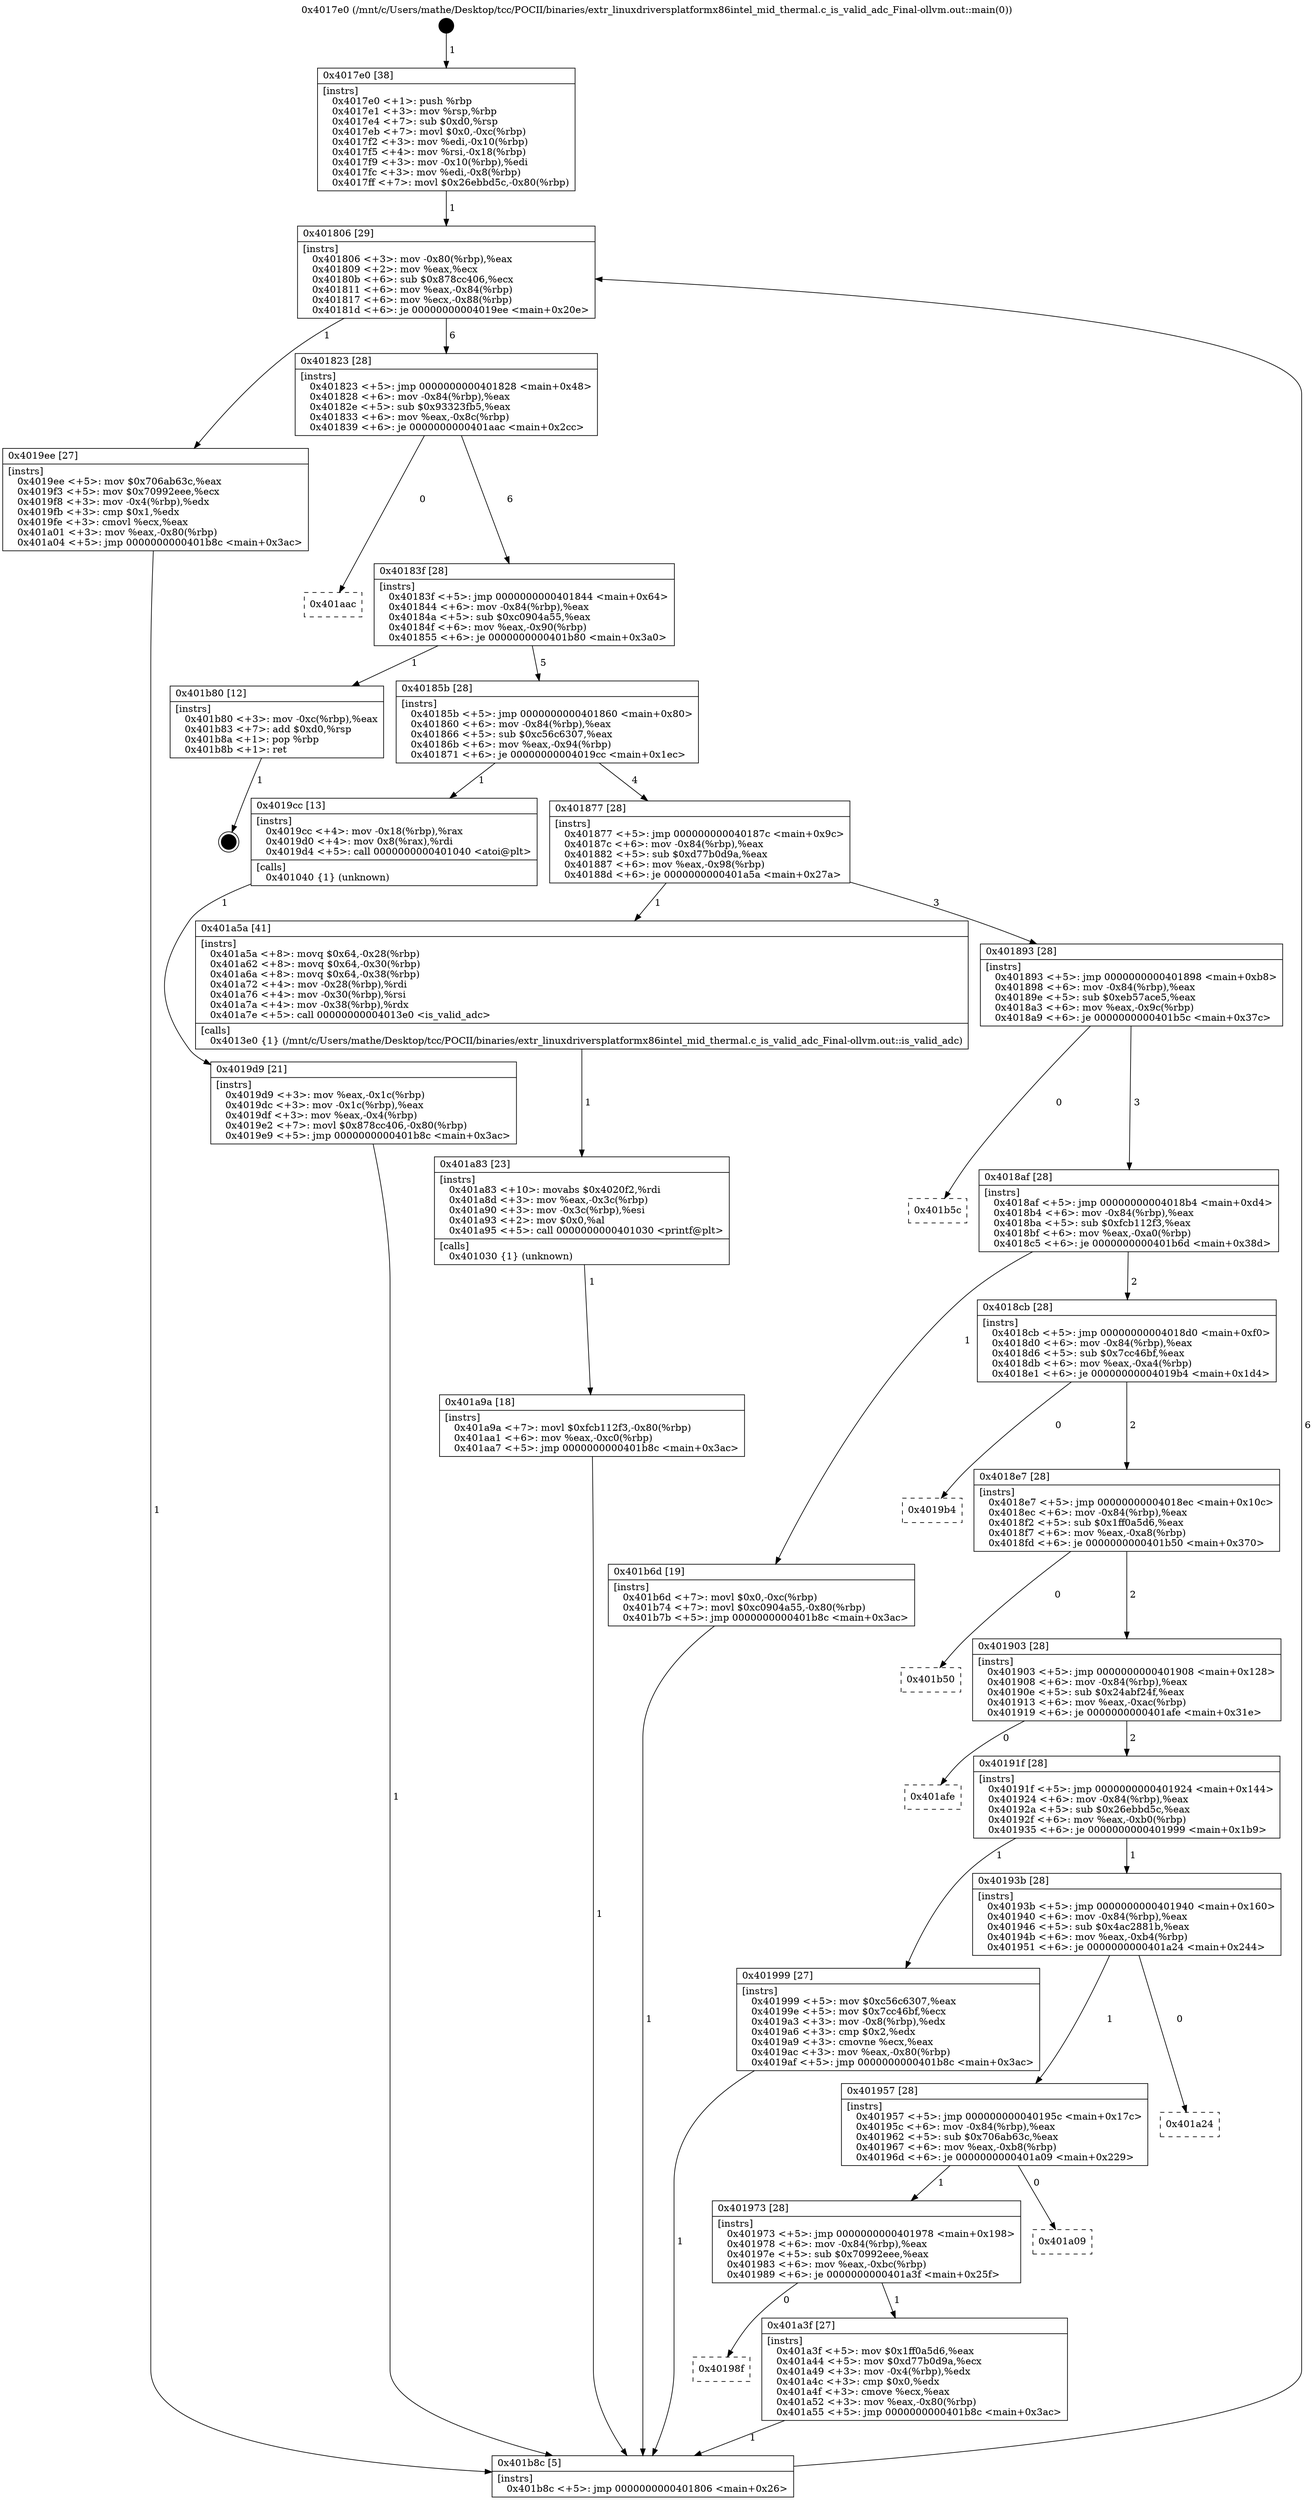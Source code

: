 digraph "0x4017e0" {
  label = "0x4017e0 (/mnt/c/Users/mathe/Desktop/tcc/POCII/binaries/extr_linuxdriversplatformx86intel_mid_thermal.c_is_valid_adc_Final-ollvm.out::main(0))"
  labelloc = "t"
  node[shape=record]

  Entry [label="",width=0.3,height=0.3,shape=circle,fillcolor=black,style=filled]
  "0x401806" [label="{
     0x401806 [29]\l
     | [instrs]\l
     &nbsp;&nbsp;0x401806 \<+3\>: mov -0x80(%rbp),%eax\l
     &nbsp;&nbsp;0x401809 \<+2\>: mov %eax,%ecx\l
     &nbsp;&nbsp;0x40180b \<+6\>: sub $0x878cc406,%ecx\l
     &nbsp;&nbsp;0x401811 \<+6\>: mov %eax,-0x84(%rbp)\l
     &nbsp;&nbsp;0x401817 \<+6\>: mov %ecx,-0x88(%rbp)\l
     &nbsp;&nbsp;0x40181d \<+6\>: je 00000000004019ee \<main+0x20e\>\l
  }"]
  "0x4019ee" [label="{
     0x4019ee [27]\l
     | [instrs]\l
     &nbsp;&nbsp;0x4019ee \<+5\>: mov $0x706ab63c,%eax\l
     &nbsp;&nbsp;0x4019f3 \<+5\>: mov $0x70992eee,%ecx\l
     &nbsp;&nbsp;0x4019f8 \<+3\>: mov -0x4(%rbp),%edx\l
     &nbsp;&nbsp;0x4019fb \<+3\>: cmp $0x1,%edx\l
     &nbsp;&nbsp;0x4019fe \<+3\>: cmovl %ecx,%eax\l
     &nbsp;&nbsp;0x401a01 \<+3\>: mov %eax,-0x80(%rbp)\l
     &nbsp;&nbsp;0x401a04 \<+5\>: jmp 0000000000401b8c \<main+0x3ac\>\l
  }"]
  "0x401823" [label="{
     0x401823 [28]\l
     | [instrs]\l
     &nbsp;&nbsp;0x401823 \<+5\>: jmp 0000000000401828 \<main+0x48\>\l
     &nbsp;&nbsp;0x401828 \<+6\>: mov -0x84(%rbp),%eax\l
     &nbsp;&nbsp;0x40182e \<+5\>: sub $0x93323fb5,%eax\l
     &nbsp;&nbsp;0x401833 \<+6\>: mov %eax,-0x8c(%rbp)\l
     &nbsp;&nbsp;0x401839 \<+6\>: je 0000000000401aac \<main+0x2cc\>\l
  }"]
  Exit [label="",width=0.3,height=0.3,shape=circle,fillcolor=black,style=filled,peripheries=2]
  "0x401aac" [label="{
     0x401aac\l
  }", style=dashed]
  "0x40183f" [label="{
     0x40183f [28]\l
     | [instrs]\l
     &nbsp;&nbsp;0x40183f \<+5\>: jmp 0000000000401844 \<main+0x64\>\l
     &nbsp;&nbsp;0x401844 \<+6\>: mov -0x84(%rbp),%eax\l
     &nbsp;&nbsp;0x40184a \<+5\>: sub $0xc0904a55,%eax\l
     &nbsp;&nbsp;0x40184f \<+6\>: mov %eax,-0x90(%rbp)\l
     &nbsp;&nbsp;0x401855 \<+6\>: je 0000000000401b80 \<main+0x3a0\>\l
  }"]
  "0x401a9a" [label="{
     0x401a9a [18]\l
     | [instrs]\l
     &nbsp;&nbsp;0x401a9a \<+7\>: movl $0xfcb112f3,-0x80(%rbp)\l
     &nbsp;&nbsp;0x401aa1 \<+6\>: mov %eax,-0xc0(%rbp)\l
     &nbsp;&nbsp;0x401aa7 \<+5\>: jmp 0000000000401b8c \<main+0x3ac\>\l
  }"]
  "0x401b80" [label="{
     0x401b80 [12]\l
     | [instrs]\l
     &nbsp;&nbsp;0x401b80 \<+3\>: mov -0xc(%rbp),%eax\l
     &nbsp;&nbsp;0x401b83 \<+7\>: add $0xd0,%rsp\l
     &nbsp;&nbsp;0x401b8a \<+1\>: pop %rbp\l
     &nbsp;&nbsp;0x401b8b \<+1\>: ret\l
  }"]
  "0x40185b" [label="{
     0x40185b [28]\l
     | [instrs]\l
     &nbsp;&nbsp;0x40185b \<+5\>: jmp 0000000000401860 \<main+0x80\>\l
     &nbsp;&nbsp;0x401860 \<+6\>: mov -0x84(%rbp),%eax\l
     &nbsp;&nbsp;0x401866 \<+5\>: sub $0xc56c6307,%eax\l
     &nbsp;&nbsp;0x40186b \<+6\>: mov %eax,-0x94(%rbp)\l
     &nbsp;&nbsp;0x401871 \<+6\>: je 00000000004019cc \<main+0x1ec\>\l
  }"]
  "0x401a83" [label="{
     0x401a83 [23]\l
     | [instrs]\l
     &nbsp;&nbsp;0x401a83 \<+10\>: movabs $0x4020f2,%rdi\l
     &nbsp;&nbsp;0x401a8d \<+3\>: mov %eax,-0x3c(%rbp)\l
     &nbsp;&nbsp;0x401a90 \<+3\>: mov -0x3c(%rbp),%esi\l
     &nbsp;&nbsp;0x401a93 \<+2\>: mov $0x0,%al\l
     &nbsp;&nbsp;0x401a95 \<+5\>: call 0000000000401030 \<printf@plt\>\l
     | [calls]\l
     &nbsp;&nbsp;0x401030 \{1\} (unknown)\l
  }"]
  "0x4019cc" [label="{
     0x4019cc [13]\l
     | [instrs]\l
     &nbsp;&nbsp;0x4019cc \<+4\>: mov -0x18(%rbp),%rax\l
     &nbsp;&nbsp;0x4019d0 \<+4\>: mov 0x8(%rax),%rdi\l
     &nbsp;&nbsp;0x4019d4 \<+5\>: call 0000000000401040 \<atoi@plt\>\l
     | [calls]\l
     &nbsp;&nbsp;0x401040 \{1\} (unknown)\l
  }"]
  "0x401877" [label="{
     0x401877 [28]\l
     | [instrs]\l
     &nbsp;&nbsp;0x401877 \<+5\>: jmp 000000000040187c \<main+0x9c\>\l
     &nbsp;&nbsp;0x40187c \<+6\>: mov -0x84(%rbp),%eax\l
     &nbsp;&nbsp;0x401882 \<+5\>: sub $0xd77b0d9a,%eax\l
     &nbsp;&nbsp;0x401887 \<+6\>: mov %eax,-0x98(%rbp)\l
     &nbsp;&nbsp;0x40188d \<+6\>: je 0000000000401a5a \<main+0x27a\>\l
  }"]
  "0x40198f" [label="{
     0x40198f\l
  }", style=dashed]
  "0x401a5a" [label="{
     0x401a5a [41]\l
     | [instrs]\l
     &nbsp;&nbsp;0x401a5a \<+8\>: movq $0x64,-0x28(%rbp)\l
     &nbsp;&nbsp;0x401a62 \<+8\>: movq $0x64,-0x30(%rbp)\l
     &nbsp;&nbsp;0x401a6a \<+8\>: movq $0x64,-0x38(%rbp)\l
     &nbsp;&nbsp;0x401a72 \<+4\>: mov -0x28(%rbp),%rdi\l
     &nbsp;&nbsp;0x401a76 \<+4\>: mov -0x30(%rbp),%rsi\l
     &nbsp;&nbsp;0x401a7a \<+4\>: mov -0x38(%rbp),%rdx\l
     &nbsp;&nbsp;0x401a7e \<+5\>: call 00000000004013e0 \<is_valid_adc\>\l
     | [calls]\l
     &nbsp;&nbsp;0x4013e0 \{1\} (/mnt/c/Users/mathe/Desktop/tcc/POCII/binaries/extr_linuxdriversplatformx86intel_mid_thermal.c_is_valid_adc_Final-ollvm.out::is_valid_adc)\l
  }"]
  "0x401893" [label="{
     0x401893 [28]\l
     | [instrs]\l
     &nbsp;&nbsp;0x401893 \<+5\>: jmp 0000000000401898 \<main+0xb8\>\l
     &nbsp;&nbsp;0x401898 \<+6\>: mov -0x84(%rbp),%eax\l
     &nbsp;&nbsp;0x40189e \<+5\>: sub $0xeb57ace5,%eax\l
     &nbsp;&nbsp;0x4018a3 \<+6\>: mov %eax,-0x9c(%rbp)\l
     &nbsp;&nbsp;0x4018a9 \<+6\>: je 0000000000401b5c \<main+0x37c\>\l
  }"]
  "0x401a3f" [label="{
     0x401a3f [27]\l
     | [instrs]\l
     &nbsp;&nbsp;0x401a3f \<+5\>: mov $0x1ff0a5d6,%eax\l
     &nbsp;&nbsp;0x401a44 \<+5\>: mov $0xd77b0d9a,%ecx\l
     &nbsp;&nbsp;0x401a49 \<+3\>: mov -0x4(%rbp),%edx\l
     &nbsp;&nbsp;0x401a4c \<+3\>: cmp $0x0,%edx\l
     &nbsp;&nbsp;0x401a4f \<+3\>: cmove %ecx,%eax\l
     &nbsp;&nbsp;0x401a52 \<+3\>: mov %eax,-0x80(%rbp)\l
     &nbsp;&nbsp;0x401a55 \<+5\>: jmp 0000000000401b8c \<main+0x3ac\>\l
  }"]
  "0x401b5c" [label="{
     0x401b5c\l
  }", style=dashed]
  "0x4018af" [label="{
     0x4018af [28]\l
     | [instrs]\l
     &nbsp;&nbsp;0x4018af \<+5\>: jmp 00000000004018b4 \<main+0xd4\>\l
     &nbsp;&nbsp;0x4018b4 \<+6\>: mov -0x84(%rbp),%eax\l
     &nbsp;&nbsp;0x4018ba \<+5\>: sub $0xfcb112f3,%eax\l
     &nbsp;&nbsp;0x4018bf \<+6\>: mov %eax,-0xa0(%rbp)\l
     &nbsp;&nbsp;0x4018c5 \<+6\>: je 0000000000401b6d \<main+0x38d\>\l
  }"]
  "0x401973" [label="{
     0x401973 [28]\l
     | [instrs]\l
     &nbsp;&nbsp;0x401973 \<+5\>: jmp 0000000000401978 \<main+0x198\>\l
     &nbsp;&nbsp;0x401978 \<+6\>: mov -0x84(%rbp),%eax\l
     &nbsp;&nbsp;0x40197e \<+5\>: sub $0x70992eee,%eax\l
     &nbsp;&nbsp;0x401983 \<+6\>: mov %eax,-0xbc(%rbp)\l
     &nbsp;&nbsp;0x401989 \<+6\>: je 0000000000401a3f \<main+0x25f\>\l
  }"]
  "0x401b6d" [label="{
     0x401b6d [19]\l
     | [instrs]\l
     &nbsp;&nbsp;0x401b6d \<+7\>: movl $0x0,-0xc(%rbp)\l
     &nbsp;&nbsp;0x401b74 \<+7\>: movl $0xc0904a55,-0x80(%rbp)\l
     &nbsp;&nbsp;0x401b7b \<+5\>: jmp 0000000000401b8c \<main+0x3ac\>\l
  }"]
  "0x4018cb" [label="{
     0x4018cb [28]\l
     | [instrs]\l
     &nbsp;&nbsp;0x4018cb \<+5\>: jmp 00000000004018d0 \<main+0xf0\>\l
     &nbsp;&nbsp;0x4018d0 \<+6\>: mov -0x84(%rbp),%eax\l
     &nbsp;&nbsp;0x4018d6 \<+5\>: sub $0x7cc46bf,%eax\l
     &nbsp;&nbsp;0x4018db \<+6\>: mov %eax,-0xa4(%rbp)\l
     &nbsp;&nbsp;0x4018e1 \<+6\>: je 00000000004019b4 \<main+0x1d4\>\l
  }"]
  "0x401a09" [label="{
     0x401a09\l
  }", style=dashed]
  "0x4019b4" [label="{
     0x4019b4\l
  }", style=dashed]
  "0x4018e7" [label="{
     0x4018e7 [28]\l
     | [instrs]\l
     &nbsp;&nbsp;0x4018e7 \<+5\>: jmp 00000000004018ec \<main+0x10c\>\l
     &nbsp;&nbsp;0x4018ec \<+6\>: mov -0x84(%rbp),%eax\l
     &nbsp;&nbsp;0x4018f2 \<+5\>: sub $0x1ff0a5d6,%eax\l
     &nbsp;&nbsp;0x4018f7 \<+6\>: mov %eax,-0xa8(%rbp)\l
     &nbsp;&nbsp;0x4018fd \<+6\>: je 0000000000401b50 \<main+0x370\>\l
  }"]
  "0x401957" [label="{
     0x401957 [28]\l
     | [instrs]\l
     &nbsp;&nbsp;0x401957 \<+5\>: jmp 000000000040195c \<main+0x17c\>\l
     &nbsp;&nbsp;0x40195c \<+6\>: mov -0x84(%rbp),%eax\l
     &nbsp;&nbsp;0x401962 \<+5\>: sub $0x706ab63c,%eax\l
     &nbsp;&nbsp;0x401967 \<+6\>: mov %eax,-0xb8(%rbp)\l
     &nbsp;&nbsp;0x40196d \<+6\>: je 0000000000401a09 \<main+0x229\>\l
  }"]
  "0x401b50" [label="{
     0x401b50\l
  }", style=dashed]
  "0x401903" [label="{
     0x401903 [28]\l
     | [instrs]\l
     &nbsp;&nbsp;0x401903 \<+5\>: jmp 0000000000401908 \<main+0x128\>\l
     &nbsp;&nbsp;0x401908 \<+6\>: mov -0x84(%rbp),%eax\l
     &nbsp;&nbsp;0x40190e \<+5\>: sub $0x24abf24f,%eax\l
     &nbsp;&nbsp;0x401913 \<+6\>: mov %eax,-0xac(%rbp)\l
     &nbsp;&nbsp;0x401919 \<+6\>: je 0000000000401afe \<main+0x31e\>\l
  }"]
  "0x401a24" [label="{
     0x401a24\l
  }", style=dashed]
  "0x401afe" [label="{
     0x401afe\l
  }", style=dashed]
  "0x40191f" [label="{
     0x40191f [28]\l
     | [instrs]\l
     &nbsp;&nbsp;0x40191f \<+5\>: jmp 0000000000401924 \<main+0x144\>\l
     &nbsp;&nbsp;0x401924 \<+6\>: mov -0x84(%rbp),%eax\l
     &nbsp;&nbsp;0x40192a \<+5\>: sub $0x26ebbd5c,%eax\l
     &nbsp;&nbsp;0x40192f \<+6\>: mov %eax,-0xb0(%rbp)\l
     &nbsp;&nbsp;0x401935 \<+6\>: je 0000000000401999 \<main+0x1b9\>\l
  }"]
  "0x4019d9" [label="{
     0x4019d9 [21]\l
     | [instrs]\l
     &nbsp;&nbsp;0x4019d9 \<+3\>: mov %eax,-0x1c(%rbp)\l
     &nbsp;&nbsp;0x4019dc \<+3\>: mov -0x1c(%rbp),%eax\l
     &nbsp;&nbsp;0x4019df \<+3\>: mov %eax,-0x4(%rbp)\l
     &nbsp;&nbsp;0x4019e2 \<+7\>: movl $0x878cc406,-0x80(%rbp)\l
     &nbsp;&nbsp;0x4019e9 \<+5\>: jmp 0000000000401b8c \<main+0x3ac\>\l
  }"]
  "0x401999" [label="{
     0x401999 [27]\l
     | [instrs]\l
     &nbsp;&nbsp;0x401999 \<+5\>: mov $0xc56c6307,%eax\l
     &nbsp;&nbsp;0x40199e \<+5\>: mov $0x7cc46bf,%ecx\l
     &nbsp;&nbsp;0x4019a3 \<+3\>: mov -0x8(%rbp),%edx\l
     &nbsp;&nbsp;0x4019a6 \<+3\>: cmp $0x2,%edx\l
     &nbsp;&nbsp;0x4019a9 \<+3\>: cmovne %ecx,%eax\l
     &nbsp;&nbsp;0x4019ac \<+3\>: mov %eax,-0x80(%rbp)\l
     &nbsp;&nbsp;0x4019af \<+5\>: jmp 0000000000401b8c \<main+0x3ac\>\l
  }"]
  "0x40193b" [label="{
     0x40193b [28]\l
     | [instrs]\l
     &nbsp;&nbsp;0x40193b \<+5\>: jmp 0000000000401940 \<main+0x160\>\l
     &nbsp;&nbsp;0x401940 \<+6\>: mov -0x84(%rbp),%eax\l
     &nbsp;&nbsp;0x401946 \<+5\>: sub $0x4ac2881b,%eax\l
     &nbsp;&nbsp;0x40194b \<+6\>: mov %eax,-0xb4(%rbp)\l
     &nbsp;&nbsp;0x401951 \<+6\>: je 0000000000401a24 \<main+0x244\>\l
  }"]
  "0x401b8c" [label="{
     0x401b8c [5]\l
     | [instrs]\l
     &nbsp;&nbsp;0x401b8c \<+5\>: jmp 0000000000401806 \<main+0x26\>\l
  }"]
  "0x4017e0" [label="{
     0x4017e0 [38]\l
     | [instrs]\l
     &nbsp;&nbsp;0x4017e0 \<+1\>: push %rbp\l
     &nbsp;&nbsp;0x4017e1 \<+3\>: mov %rsp,%rbp\l
     &nbsp;&nbsp;0x4017e4 \<+7\>: sub $0xd0,%rsp\l
     &nbsp;&nbsp;0x4017eb \<+7\>: movl $0x0,-0xc(%rbp)\l
     &nbsp;&nbsp;0x4017f2 \<+3\>: mov %edi,-0x10(%rbp)\l
     &nbsp;&nbsp;0x4017f5 \<+4\>: mov %rsi,-0x18(%rbp)\l
     &nbsp;&nbsp;0x4017f9 \<+3\>: mov -0x10(%rbp),%edi\l
     &nbsp;&nbsp;0x4017fc \<+3\>: mov %edi,-0x8(%rbp)\l
     &nbsp;&nbsp;0x4017ff \<+7\>: movl $0x26ebbd5c,-0x80(%rbp)\l
  }"]
  Entry -> "0x4017e0" [label=" 1"]
  "0x401806" -> "0x4019ee" [label=" 1"]
  "0x401806" -> "0x401823" [label=" 6"]
  "0x401b80" -> Exit [label=" 1"]
  "0x401823" -> "0x401aac" [label=" 0"]
  "0x401823" -> "0x40183f" [label=" 6"]
  "0x401b6d" -> "0x401b8c" [label=" 1"]
  "0x40183f" -> "0x401b80" [label=" 1"]
  "0x40183f" -> "0x40185b" [label=" 5"]
  "0x401a9a" -> "0x401b8c" [label=" 1"]
  "0x40185b" -> "0x4019cc" [label=" 1"]
  "0x40185b" -> "0x401877" [label=" 4"]
  "0x401a83" -> "0x401a9a" [label=" 1"]
  "0x401877" -> "0x401a5a" [label=" 1"]
  "0x401877" -> "0x401893" [label=" 3"]
  "0x401a5a" -> "0x401a83" [label=" 1"]
  "0x401893" -> "0x401b5c" [label=" 0"]
  "0x401893" -> "0x4018af" [label=" 3"]
  "0x401a3f" -> "0x401b8c" [label=" 1"]
  "0x4018af" -> "0x401b6d" [label=" 1"]
  "0x4018af" -> "0x4018cb" [label=" 2"]
  "0x401973" -> "0x401a3f" [label=" 1"]
  "0x4018cb" -> "0x4019b4" [label=" 0"]
  "0x4018cb" -> "0x4018e7" [label=" 2"]
  "0x401973" -> "0x40198f" [label=" 0"]
  "0x4018e7" -> "0x401b50" [label=" 0"]
  "0x4018e7" -> "0x401903" [label=" 2"]
  "0x401957" -> "0x401a09" [label=" 0"]
  "0x401903" -> "0x401afe" [label=" 0"]
  "0x401903" -> "0x40191f" [label=" 2"]
  "0x401957" -> "0x401973" [label=" 1"]
  "0x40191f" -> "0x401999" [label=" 1"]
  "0x40191f" -> "0x40193b" [label=" 1"]
  "0x401999" -> "0x401b8c" [label=" 1"]
  "0x4017e0" -> "0x401806" [label=" 1"]
  "0x401b8c" -> "0x401806" [label=" 6"]
  "0x4019cc" -> "0x4019d9" [label=" 1"]
  "0x4019d9" -> "0x401b8c" [label=" 1"]
  "0x4019ee" -> "0x401b8c" [label=" 1"]
  "0x40193b" -> "0x401957" [label=" 1"]
  "0x40193b" -> "0x401a24" [label=" 0"]
}
